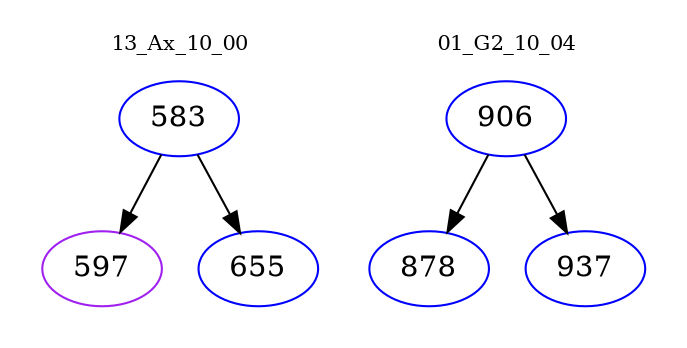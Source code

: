 digraph{
subgraph cluster_0 {
color = white
label = "13_Ax_10_00";
fontsize=10;
T0_583 [label="583", color="blue"]
T0_583 -> T0_597 [color="black"]
T0_597 [label="597", color="purple"]
T0_583 -> T0_655 [color="black"]
T0_655 [label="655", color="blue"]
}
subgraph cluster_1 {
color = white
label = "01_G2_10_04";
fontsize=10;
T1_906 [label="906", color="blue"]
T1_906 -> T1_878 [color="black"]
T1_878 [label="878", color="blue"]
T1_906 -> T1_937 [color="black"]
T1_937 [label="937", color="blue"]
}
}
